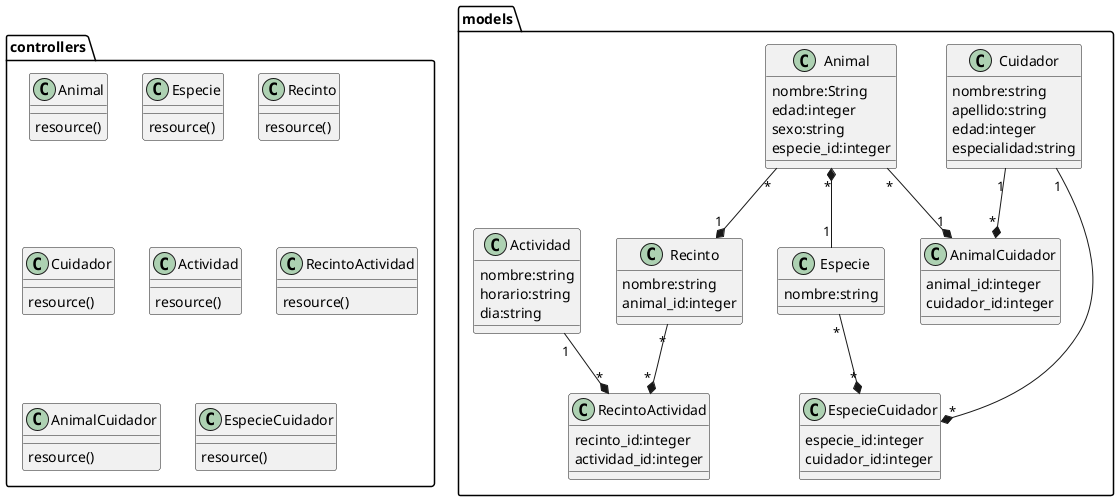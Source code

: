 @startuml
 
class models.Animal{
    nombre:String
    edad:integer
    sexo:string
    especie_id:integer
}
class models.Especie{
    nombre:string
}
class models.Recinto{
    nombre:string
    animal_id:integer
}
class models.Cuidador{
    nombre:string
    apellido:string
    edad:integer
    especialidad:string
}
class models.Actividad{
    nombre:string
    horario:string
    dia:string
}
class models.AnimalCuidador{
    animal_id:integer
    cuidador_id:integer
}
class models.RecintoActividad{
    recinto_id:integer
    actividad_id:integer
}
class models.EspecieCuidador{
    especie_id:integer
    cuidador_id:integer
}
class controllers.Animal{
    resource()
}
class controllers.Especie{
    resource()
}
class controllers.Recinto{
    resource()
}
class controllers.Cuidador{
    resource()
}
class controllers.Actividad{
    resource()
}
class controllers.RecintoActividad{
    resource()
}
class controllers.AnimalCuidador{
    resource()
}
class controllers.EspecieCuidador{
    resource()
}
 
models.Animal"*"*--"1"models.Especie
models.Animal"*"--*"1"models.Recinto
models.Cuidador"1"--*"*"models.AnimalCuidador
models.Actividad"1"--*"*"models.RecintoActividad
models.Recinto"*"--*"*"models.RecintoActividad
models.Animal"*"--*"1"models.AnimalCuidador
models.Cuidador"1"--*"*"models.EspecieCuidador
models.Especie"*"--*"*"models.EspecieCuidador

@enduml